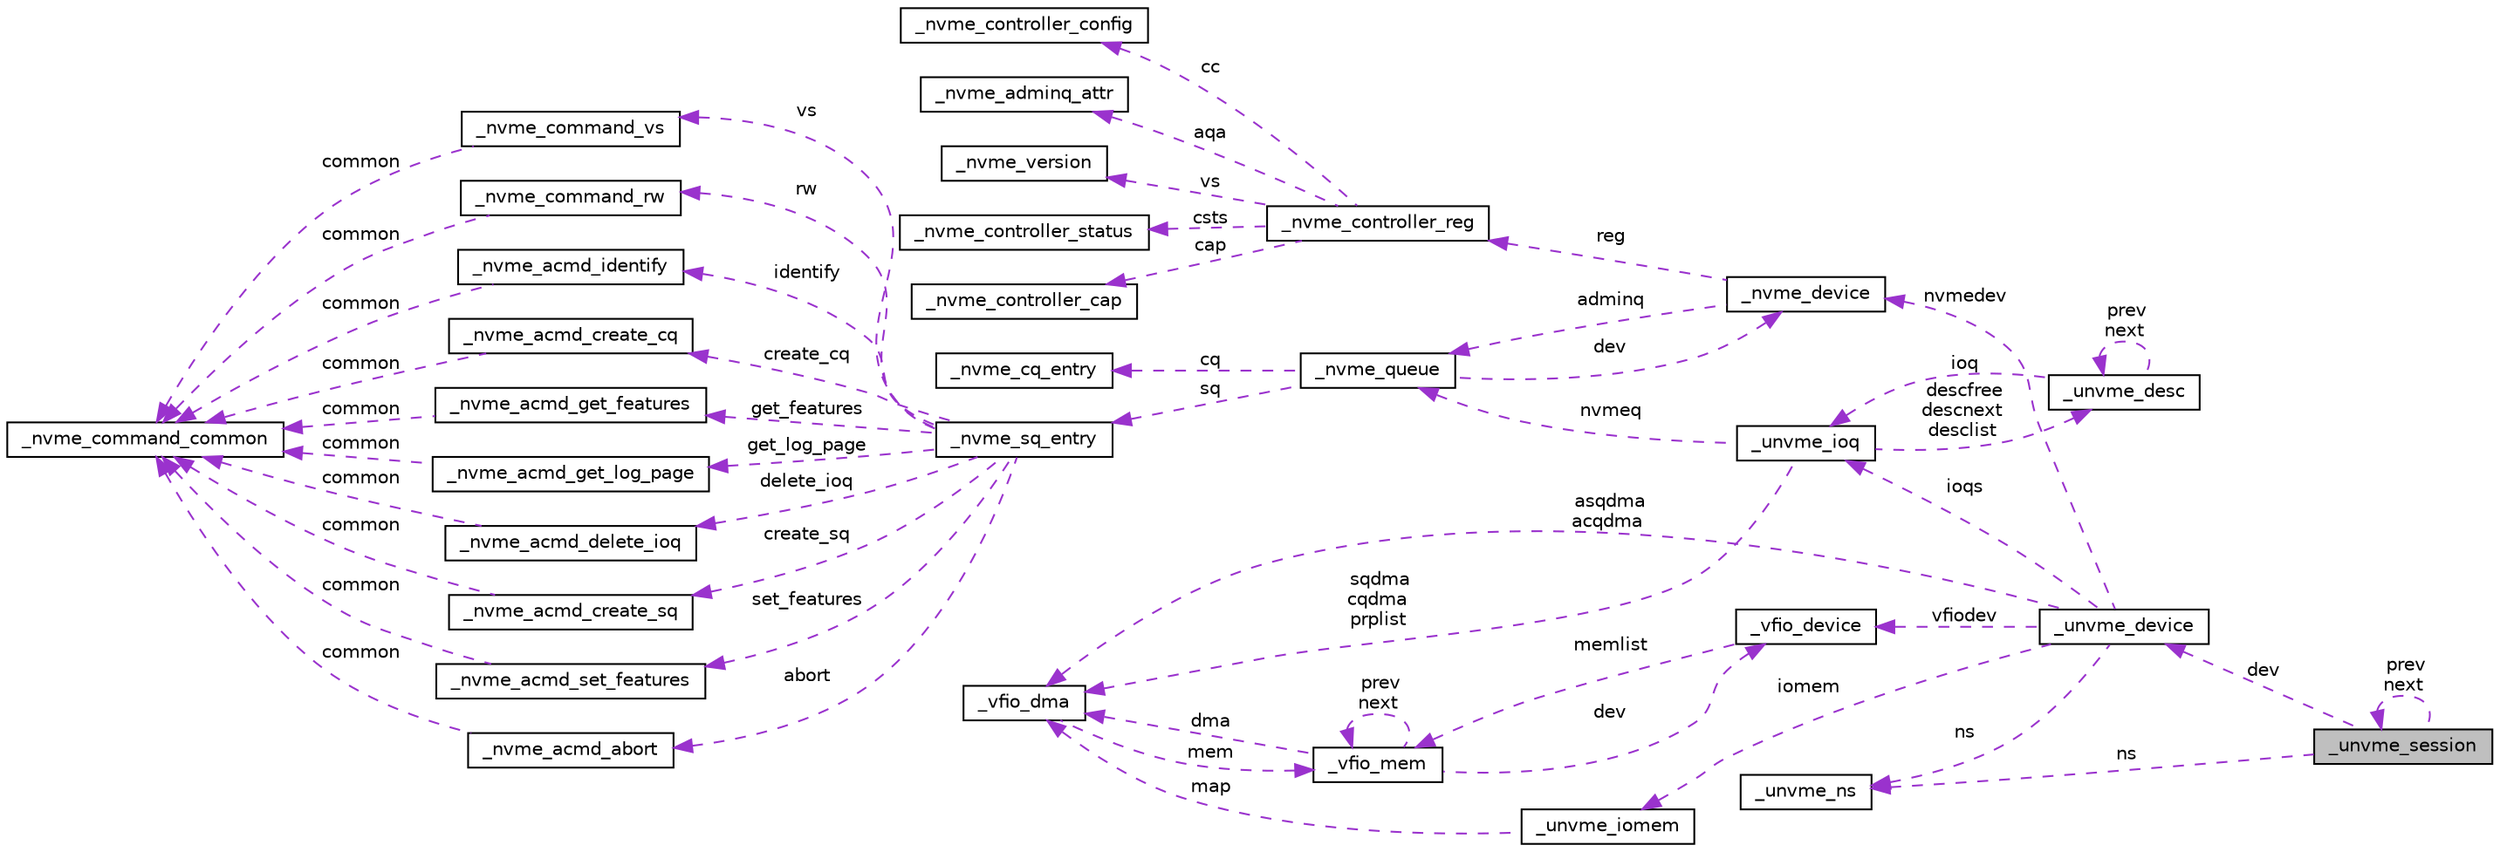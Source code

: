 digraph "_unvme_session"
{
  edge [fontname="Helvetica",fontsize="10",labelfontname="Helvetica",labelfontsize="10"];
  node [fontname="Helvetica",fontsize="10",shape=record];
  rankdir="LR";
  Node1 [label="_unvme_session",height=0.2,width=0.4,color="black", fillcolor="grey75", style="filled", fontcolor="black"];
  Node2 -> Node1 [dir="back",color="darkorchid3",fontsize="10",style="dashed",label=" dev" ,fontname="Helvetica"];
  Node2 [label="_unvme_device",height=0.2,width=0.4,color="black", fillcolor="white", style="filled",URL="$struct__unvme__device.html",tooltip="Device context. "];
  Node3 -> Node2 [dir="back",color="darkorchid3",fontsize="10",style="dashed",label=" ioqs" ,fontname="Helvetica"];
  Node3 [label="_unvme_ioq",height=0.2,width=0.4,color="black", fillcolor="white", style="filled",URL="$struct__unvme__ioq.html",tooltip="IO queue entry. "];
  Node4 -> Node3 [dir="back",color="darkorchid3",fontsize="10",style="dashed",label=" nvmeq" ,fontname="Helvetica"];
  Node4 [label="_nvme_queue",height=0.2,width=0.4,color="black", fillcolor="white", style="filled",URL="$struct__nvme__queue.html",tooltip="Queue context (a submission-completion queue pair context) "];
  Node5 -> Node4 [dir="back",color="darkorchid3",fontsize="10",style="dashed",label=" cq" ,fontname="Helvetica"];
  Node5 [label="_nvme_cq_entry",height=0.2,width=0.4,color="black", fillcolor="white", style="filled",URL="$struct__nvme__cq__entry.html",tooltip="Completion queue entry. "];
  Node6 -> Node4 [dir="back",color="darkorchid3",fontsize="10",style="dashed",label=" sq" ,fontname="Helvetica"];
  Node6 [label="_nvme_sq_entry",height=0.2,width=0.4,color="black", fillcolor="white", style="filled",URL="$union__nvme__sq__entry.html",tooltip="Submission queue entry. "];
  Node7 -> Node6 [dir="back",color="darkorchid3",fontsize="10",style="dashed",label=" vs" ,fontname="Helvetica"];
  Node7 [label="_nvme_command_vs",height=0.2,width=0.4,color="black", fillcolor="white", style="filled",URL="$struct__nvme__command__vs.html",tooltip="Admin and NVM Vendor Specific Command. "];
  Node8 -> Node7 [dir="back",color="darkorchid3",fontsize="10",style="dashed",label=" common" ,fontname="Helvetica"];
  Node8 [label="_nvme_command_common",height=0.2,width=0.4,color="black", fillcolor="white", style="filled",URL="$struct__nvme__command__common.html",tooltip="Common command header (cdw 0-9) "];
  Node9 -> Node6 [dir="back",color="darkorchid3",fontsize="10",style="dashed",label=" rw" ,fontname="Helvetica"];
  Node9 [label="_nvme_command_rw",height=0.2,width=0.4,color="black", fillcolor="white", style="filled",URL="$struct__nvme__command__rw.html",tooltip="NVMe command: Read & Write. "];
  Node8 -> Node9 [dir="back",color="darkorchid3",fontsize="10",style="dashed",label=" common" ,fontname="Helvetica"];
  Node10 -> Node6 [dir="back",color="darkorchid3",fontsize="10",style="dashed",label=" identify" ,fontname="Helvetica"];
  Node10 [label="_nvme_acmd_identify",height=0.2,width=0.4,color="black", fillcolor="white", style="filled",URL="$struct__nvme__acmd__identify.html",tooltip="Admin command: Identify. "];
  Node8 -> Node10 [dir="back",color="darkorchid3",fontsize="10",style="dashed",label=" common" ,fontname="Helvetica"];
  Node11 -> Node6 [dir="back",color="darkorchid3",fontsize="10",style="dashed",label=" create_cq" ,fontname="Helvetica"];
  Node11 [label="_nvme_acmd_create_cq",height=0.2,width=0.4,color="black", fillcolor="white", style="filled",URL="$struct__nvme__acmd__create__cq.html",tooltip="Admin command: Create I/O Completion Queue. "];
  Node8 -> Node11 [dir="back",color="darkorchid3",fontsize="10",style="dashed",label=" common" ,fontname="Helvetica"];
  Node12 -> Node6 [dir="back",color="darkorchid3",fontsize="10",style="dashed",label=" get_features" ,fontname="Helvetica"];
  Node12 [label="_nvme_acmd_get_features",height=0.2,width=0.4,color="black", fillcolor="white", style="filled",URL="$struct__nvme__acmd__get__features.html",tooltip="Admin command: Get Feature. "];
  Node8 -> Node12 [dir="back",color="darkorchid3",fontsize="10",style="dashed",label=" common" ,fontname="Helvetica"];
  Node13 -> Node6 [dir="back",color="darkorchid3",fontsize="10",style="dashed",label=" get_log_page" ,fontname="Helvetica"];
  Node13 [label="_nvme_acmd_get_log_page",height=0.2,width=0.4,color="black", fillcolor="white", style="filled",URL="$struct__nvme__acmd__get__log__page.html",tooltip="Admin command: Get Log Page. "];
  Node8 -> Node13 [dir="back",color="darkorchid3",fontsize="10",style="dashed",label=" common" ,fontname="Helvetica"];
  Node14 -> Node6 [dir="back",color="darkorchid3",fontsize="10",style="dashed",label=" delete_ioq" ,fontname="Helvetica"];
  Node14 [label="_nvme_acmd_delete_ioq",height=0.2,width=0.4,color="black", fillcolor="white", style="filled",URL="$struct__nvme__acmd__delete__ioq.html",tooltip="Admin command: Delete I/O Submission & Completion Queue. "];
  Node8 -> Node14 [dir="back",color="darkorchid3",fontsize="10",style="dashed",label=" common" ,fontname="Helvetica"];
  Node15 -> Node6 [dir="back",color="darkorchid3",fontsize="10",style="dashed",label=" create_sq" ,fontname="Helvetica"];
  Node15 [label="_nvme_acmd_create_sq",height=0.2,width=0.4,color="black", fillcolor="white", style="filled",URL="$struct__nvme__acmd__create__sq.html",tooltip="Admin command: Create I/O Submission Queue. "];
  Node8 -> Node15 [dir="back",color="darkorchid3",fontsize="10",style="dashed",label=" common" ,fontname="Helvetica"];
  Node16 -> Node6 [dir="back",color="darkorchid3",fontsize="10",style="dashed",label=" set_features" ,fontname="Helvetica"];
  Node16 [label="_nvme_acmd_set_features",height=0.2,width=0.4,color="black", fillcolor="white", style="filled",URL="$struct__nvme__acmd__set__features.html",tooltip="Admin command: Set Feature. "];
  Node8 -> Node16 [dir="back",color="darkorchid3",fontsize="10",style="dashed",label=" common" ,fontname="Helvetica"];
  Node17 -> Node6 [dir="back",color="darkorchid3",fontsize="10",style="dashed",label=" abort" ,fontname="Helvetica"];
  Node17 [label="_nvme_acmd_abort",height=0.2,width=0.4,color="black", fillcolor="white", style="filled",URL="$struct__nvme__acmd__abort.html",tooltip="Admin command: Abort. "];
  Node8 -> Node17 [dir="back",color="darkorchid3",fontsize="10",style="dashed",label=" common" ,fontname="Helvetica"];
  Node18 -> Node4 [dir="back",color="darkorchid3",fontsize="10",style="dashed",label=" dev" ,fontname="Helvetica"];
  Node18 [label="_nvme_device",height=0.2,width=0.4,color="black", fillcolor="white", style="filled",URL="$struct__nvme__device.html",tooltip="Device context. "];
  Node19 -> Node18 [dir="back",color="darkorchid3",fontsize="10",style="dashed",label=" reg" ,fontname="Helvetica"];
  Node19 [label="_nvme_controller_reg",height=0.2,width=0.4,color="black", fillcolor="white", style="filled",URL="$struct__nvme__controller__reg.html",tooltip="Controller register (bar 0) "];
  Node20 -> Node19 [dir="back",color="darkorchid3",fontsize="10",style="dashed",label=" cc" ,fontname="Helvetica"];
  Node20 [label="_nvme_controller_config",height=0.2,width=0.4,color="black", fillcolor="white", style="filled",URL="$union__nvme__controller__config.html",tooltip="Controller configuration register. "];
  Node21 -> Node19 [dir="back",color="darkorchid3",fontsize="10",style="dashed",label=" aqa" ,fontname="Helvetica"];
  Node21 [label="_nvme_adminq_attr",height=0.2,width=0.4,color="black", fillcolor="white", style="filled",URL="$union__nvme__adminq__attr.html",tooltip="Admin queue attributes. "];
  Node22 -> Node19 [dir="back",color="darkorchid3",fontsize="10",style="dashed",label=" vs" ,fontname="Helvetica"];
  Node22 [label="_nvme_version",height=0.2,width=0.4,color="black", fillcolor="white", style="filled",URL="$union__nvme__version.html",tooltip="Version. "];
  Node23 -> Node19 [dir="back",color="darkorchid3",fontsize="10",style="dashed",label=" csts" ,fontname="Helvetica"];
  Node23 [label="_nvme_controller_status",height=0.2,width=0.4,color="black", fillcolor="white", style="filled",URL="$union__nvme__controller__status.html",tooltip="Controller status register. "];
  Node24 -> Node19 [dir="back",color="darkorchid3",fontsize="10",style="dashed",label=" cap" ,fontname="Helvetica"];
  Node24 [label="_nvme_controller_cap",height=0.2,width=0.4,color="black", fillcolor="white", style="filled",URL="$union__nvme__controller__cap.html",tooltip="Controller capabilities. "];
  Node4 -> Node18 [dir="back",color="darkorchid3",fontsize="10",style="dashed",label=" adminq" ,fontname="Helvetica"];
  Node25 -> Node3 [dir="back",color="darkorchid3",fontsize="10",style="dashed",label=" descfree\ndescnext\ndesclist" ,fontname="Helvetica"];
  Node25 [label="_unvme_desc",height=0.2,width=0.4,color="black", fillcolor="white", style="filled",URL="$struct__unvme__desc.html",tooltip="IO full descriptor. "];
  Node3 -> Node25 [dir="back",color="darkorchid3",fontsize="10",style="dashed",label=" ioq" ,fontname="Helvetica"];
  Node25 -> Node25 [dir="back",color="darkorchid3",fontsize="10",style="dashed",label=" prev\nnext" ,fontname="Helvetica"];
  Node26 -> Node3 [dir="back",color="darkorchid3",fontsize="10",style="dashed",label=" sqdma\ncqdma\nprplist" ,fontname="Helvetica"];
  Node26 [label="_vfio_dma",height=0.2,width=0.4,color="black", fillcolor="white", style="filled",URL="$struct__vfio__dma.html",tooltip="VFIO dma allocation structure. "];
  Node27 -> Node26 [dir="back",color="darkorchid3",fontsize="10",style="dashed",label=" mem" ,fontname="Helvetica"];
  Node27 [label="_vfio_mem",height=0.2,width=0.4,color="black", fillcolor="white", style="filled",URL="$struct__vfio__mem.html",tooltip="VFIO memory allocation entry. "];
  Node27 -> Node27 [dir="back",color="darkorchid3",fontsize="10",style="dashed",label=" prev\nnext" ,fontname="Helvetica"];
  Node26 -> Node27 [dir="back",color="darkorchid3",fontsize="10",style="dashed",label=" dma" ,fontname="Helvetica"];
  Node28 -> Node27 [dir="back",color="darkorchid3",fontsize="10",style="dashed",label=" dev" ,fontname="Helvetica"];
  Node28 [label="_vfio_device",height=0.2,width=0.4,color="black", fillcolor="white", style="filled",URL="$struct__vfio__device.html",tooltip="VFIO device structure. "];
  Node27 -> Node28 [dir="back",color="darkorchid3",fontsize="10",style="dashed",label=" memlist" ,fontname="Helvetica"];
  Node29 -> Node2 [dir="back",color="darkorchid3",fontsize="10",style="dashed",label=" ns" ,fontname="Helvetica"];
  Node29 [label="_unvme_ns",height=0.2,width=0.4,color="black", fillcolor="white", style="filled",URL="$struct__unvme__ns.html",tooltip="Namespace attributes structure. "];
  Node26 -> Node2 [dir="back",color="darkorchid3",fontsize="10",style="dashed",label=" asqdma\nacqdma" ,fontname="Helvetica"];
  Node18 -> Node2 [dir="back",color="darkorchid3",fontsize="10",style="dashed",label=" nvmedev" ,fontname="Helvetica"];
  Node30 -> Node2 [dir="back",color="darkorchid3",fontsize="10",style="dashed",label=" iomem" ,fontname="Helvetica"];
  Node30 [label="_unvme_iomem",height=0.2,width=0.4,color="black", fillcolor="white", style="filled",URL="$struct__unvme__iomem.html",tooltip="IO memory allocation tracking info. "];
  Node26 -> Node30 [dir="back",color="darkorchid3",fontsize="10",style="dashed",label=" map" ,fontname="Helvetica"];
  Node28 -> Node2 [dir="back",color="darkorchid3",fontsize="10",style="dashed",label=" vfiodev" ,fontname="Helvetica"];
  Node1 -> Node1 [dir="back",color="darkorchid3",fontsize="10",style="dashed",label=" prev\nnext" ,fontname="Helvetica"];
  Node29 -> Node1 [dir="back",color="darkorchid3",fontsize="10",style="dashed",label=" ns" ,fontname="Helvetica"];
}
